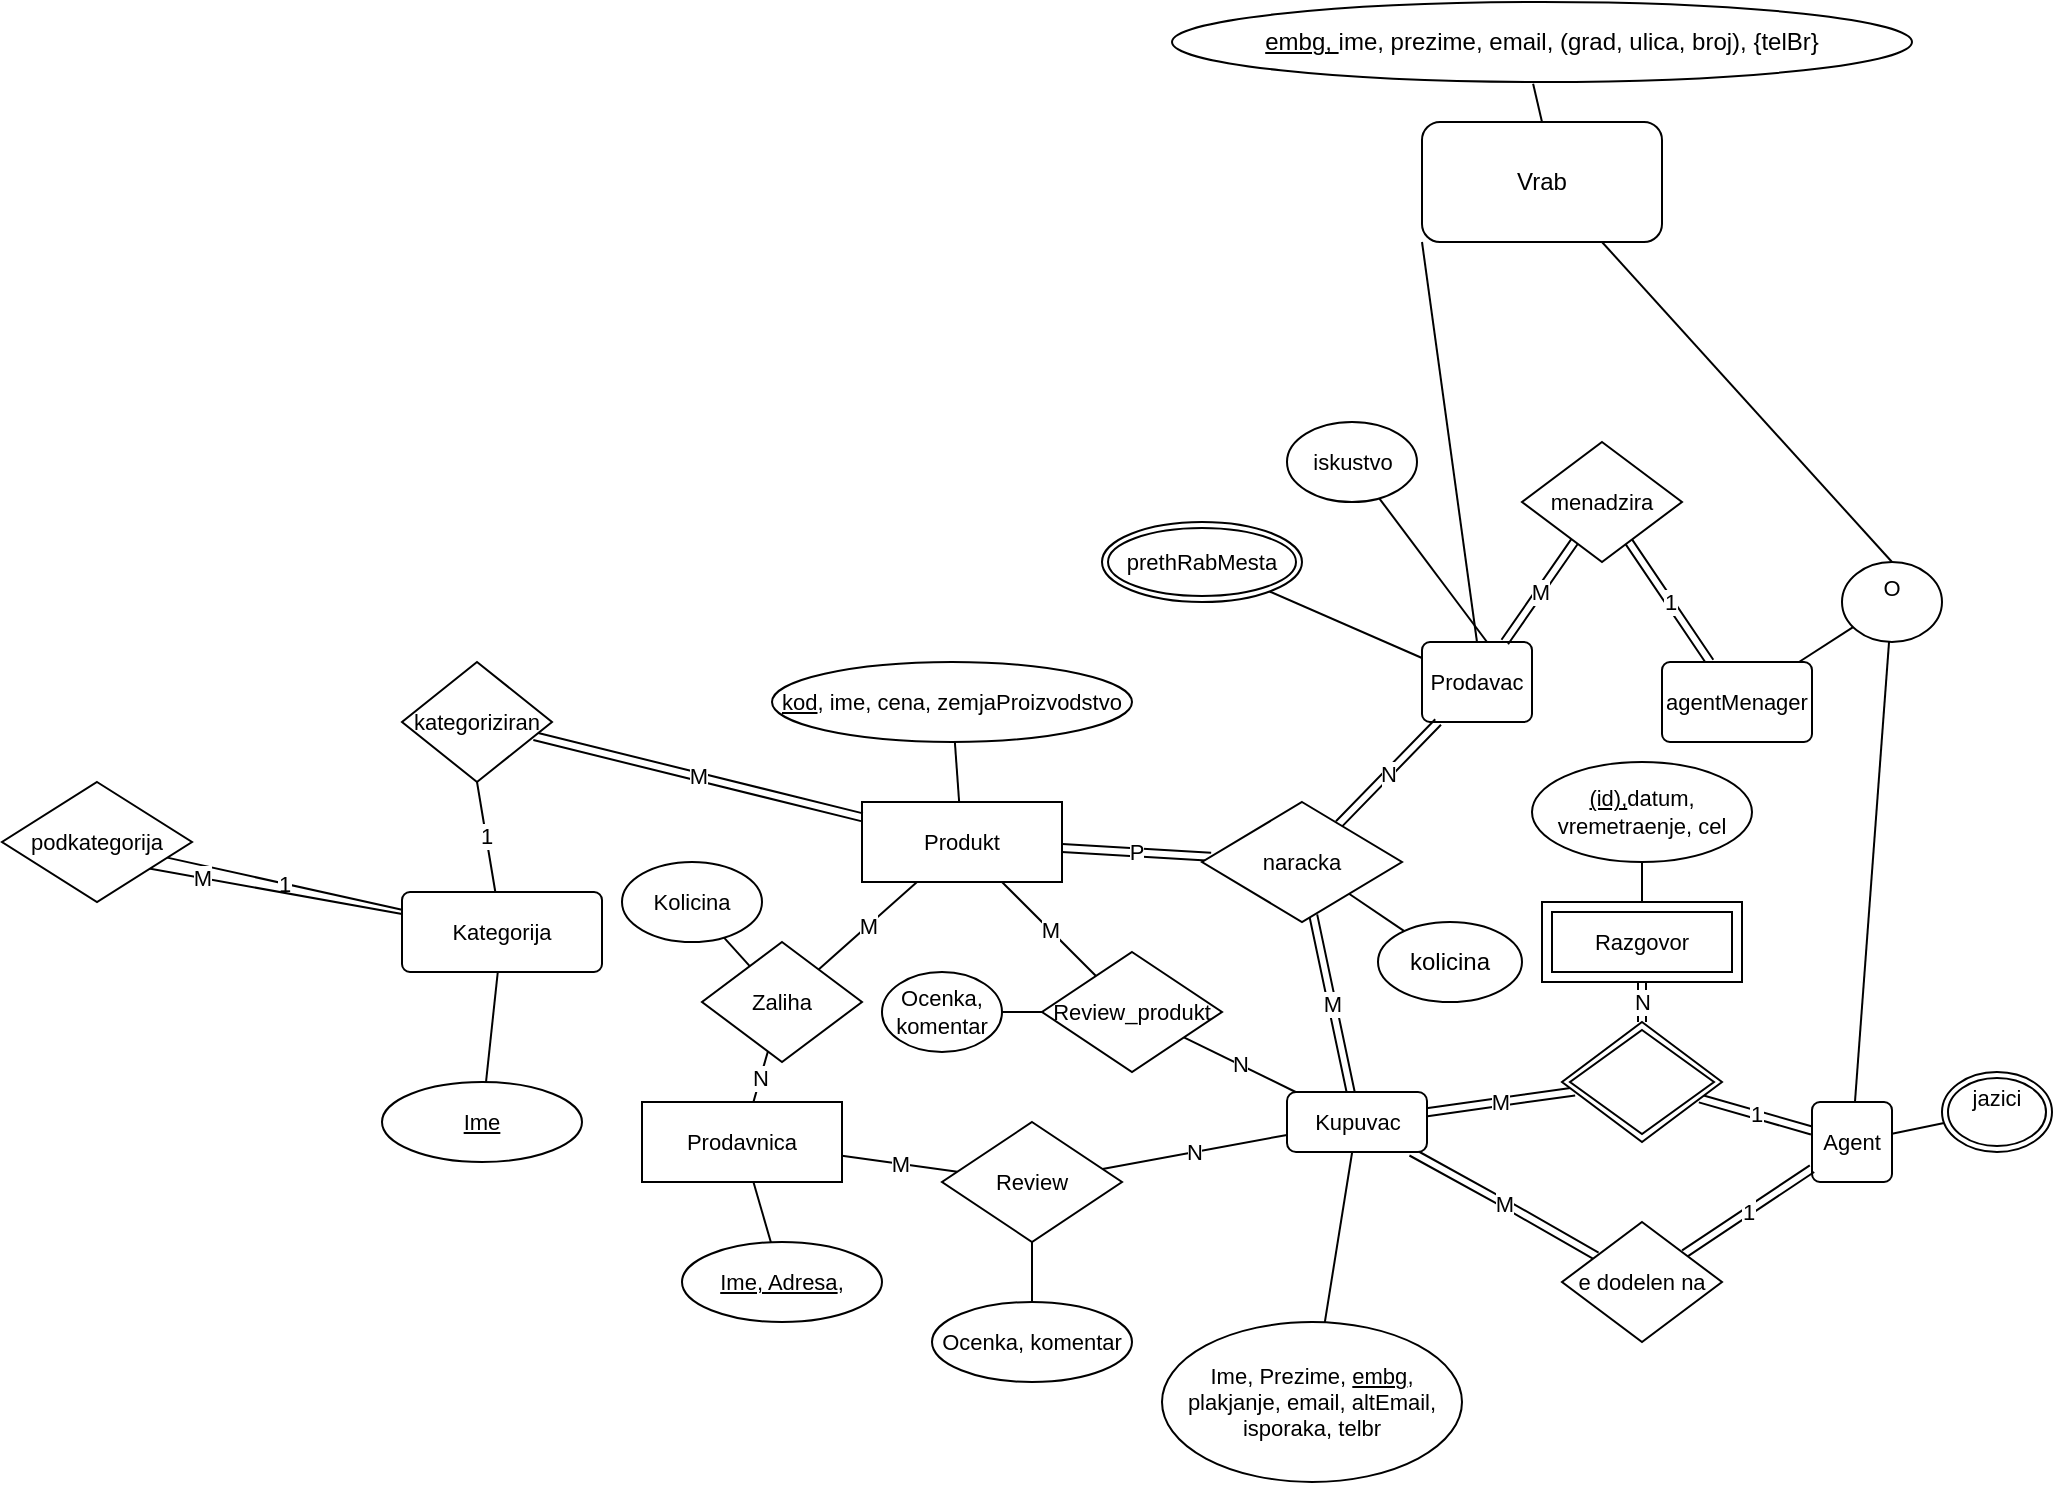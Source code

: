 <mxfile version="22.1.3" type="github">
  <diagram name="Page-1" id="mPfZ95HiW5uyjaMLNJV8">
    <mxGraphModel dx="1541" dy="781" grid="1" gridSize="10" guides="1" tooltips="1" connect="1" arrows="1" fold="1" page="1" pageScale="1" pageWidth="850" pageHeight="1100" math="0" shadow="0">
      <root>
        <mxCell id="0" />
        <mxCell id="1" parent="0" />
        <mxCell id="ai_I7JruXdx6hnsr-R0Y-1" value="Vrab" style="rounded=1;whiteSpace=wrap;html=1;" parent="1" vertex="1">
          <mxGeometry x="300" y="150" width="120" height="60" as="geometry" />
        </mxCell>
        <mxCell id="ai_I7JruXdx6hnsr-R0Y-19" value=" &lt;u&gt;embg, &lt;/u&gt;ime, prezime, email, (grad, ulica, broj), {telBr}" style="ellipse;whiteSpace=wrap;html=1;align=center;" parent="1" vertex="1">
          <mxGeometry x="175" y="90" width="370" height="40" as="geometry" />
        </mxCell>
        <mxCell id="ai_I7JruXdx6hnsr-R0Y-20" style="rounded=0;orthogonalLoop=1;jettySize=auto;html=1;exitX=0.5;exitY=0;exitDx=0;exitDy=0;entryX=0.488;entryY=1.021;entryDx=0;entryDy=0;entryPerimeter=0;endArrow=none;endFill=0;" parent="1" source="ai_I7JruXdx6hnsr-R0Y-1" target="ai_I7JruXdx6hnsr-R0Y-19" edge="1">
          <mxGeometry relative="1" as="geometry" />
        </mxCell>
        <mxCell id="ai_I7JruXdx6hnsr-R0Y-21" value="" style="endArrow=none;html=1;rounded=0;labelBackgroundColor=default;strokeColor=default;align=center;verticalAlign=middle;fontFamily=Helvetica;fontSize=11;fontColor=default;shape=connector;entryX=0;entryY=1;entryDx=0;entryDy=0;exitX=0.5;exitY=0;exitDx=0;exitDy=0;" parent="1" source="ai_I7JruXdx6hnsr-R0Y-29" target="ai_I7JruXdx6hnsr-R0Y-1" edge="1">
          <mxGeometry width="50" height="50" relative="1" as="geometry">
            <mxPoint x="250" y="260" as="sourcePoint" />
            <mxPoint x="280" y="240" as="targetPoint" />
          </mxGeometry>
        </mxCell>
        <mxCell id="ai_I7JruXdx6hnsr-R0Y-22" value="" style="endArrow=none;html=1;rounded=0;labelBackgroundColor=default;strokeColor=default;align=center;verticalAlign=middle;fontFamily=Helvetica;fontSize=11;fontColor=default;shape=connector;entryX=0.75;entryY=1;entryDx=0;entryDy=0;exitX=0.5;exitY=0;exitDx=0;exitDy=0;" parent="1" source="ai_I7JruXdx6hnsr-R0Y-23" target="ai_I7JruXdx6hnsr-R0Y-1" edge="1">
          <mxGeometry width="50" height="50" relative="1" as="geometry">
            <mxPoint x="390" y="250" as="sourcePoint" />
            <mxPoint x="420" y="240" as="targetPoint" />
          </mxGeometry>
        </mxCell>
        <mxCell id="ai_I7JruXdx6hnsr-R0Y-26" style="edgeStyle=none;shape=connector;rounded=0;orthogonalLoop=1;jettySize=auto;html=1;labelBackgroundColor=default;strokeColor=default;align=center;verticalAlign=middle;fontFamily=Helvetica;fontSize=11;fontColor=default;endArrow=none;endFill=0;" parent="1" source="ai_I7JruXdx6hnsr-R0Y-23" target="ai_I7JruXdx6hnsr-R0Y-25" edge="1">
          <mxGeometry relative="1" as="geometry" />
        </mxCell>
        <mxCell id="ai_I7JruXdx6hnsr-R0Y-28" style="edgeStyle=none;shape=connector;rounded=0;orthogonalLoop=1;jettySize=auto;html=1;labelBackgroundColor=default;strokeColor=default;align=center;verticalAlign=middle;fontFamily=Helvetica;fontSize=11;fontColor=default;endArrow=none;endFill=0;" parent="1" source="ai_I7JruXdx6hnsr-R0Y-23" target="ai_I7JruXdx6hnsr-R0Y-27" edge="1">
          <mxGeometry relative="1" as="geometry">
            <mxPoint x="330" y="340" as="targetPoint" />
          </mxGeometry>
        </mxCell>
        <mxCell id="ai_I7JruXdx6hnsr-R0Y-23" value="&lt;div&gt;O&lt;/div&gt;&lt;div&gt;&lt;br&gt;&lt;/div&gt;" style="ellipse;whiteSpace=wrap;html=1;fontFamily=Helvetica;fontSize=11;fontColor=default;" parent="1" vertex="1">
          <mxGeometry x="510" y="370" width="50" height="40" as="geometry" />
        </mxCell>
        <mxCell id="ai_I7JruXdx6hnsr-R0Y-37" style="edgeStyle=none;shape=connector;rounded=0;orthogonalLoop=1;jettySize=auto;html=1;labelBackgroundColor=default;strokeColor=default;align=center;verticalAlign=middle;fontFamily=Helvetica;fontSize=11;fontColor=default;endArrow=none;endFill=0;" parent="1" source="ai_I7JruXdx6hnsr-R0Y-25" target="ai_I7JruXdx6hnsr-R0Y-36" edge="1">
          <mxGeometry relative="1" as="geometry" />
        </mxCell>
        <mxCell id="ai_I7JruXdx6hnsr-R0Y-77" value="1" style="edgeStyle=none;shape=link;rounded=0;orthogonalLoop=1;jettySize=auto;html=1;labelBackgroundColor=default;strokeColor=default;align=center;verticalAlign=middle;fontFamily=Helvetica;fontSize=11;fontColor=default;endArrow=none;endFill=0;" parent="1" source="ai_I7JruXdx6hnsr-R0Y-25" target="ai_I7JruXdx6hnsr-R0Y-76" edge="1">
          <mxGeometry relative="1" as="geometry" />
        </mxCell>
        <mxCell id="ai_I7JruXdx6hnsr-R0Y-25" value="Agent" style="rounded=1;arcSize=10;whiteSpace=wrap;html=1;align=center;fontFamily=Helvetica;fontSize=11;fontColor=default;" parent="1" vertex="1">
          <mxGeometry x="495" y="640" width="40" height="40" as="geometry" />
        </mxCell>
        <mxCell id="ai_I7JruXdx6hnsr-R0Y-40" value="1" style="edgeStyle=none;shape=link;rounded=0;orthogonalLoop=1;jettySize=auto;html=1;labelBackgroundColor=default;strokeColor=default;align=center;verticalAlign=middle;fontFamily=Helvetica;fontSize=11;fontColor=default;endArrow=none;endFill=0;" parent="1" source="ai_I7JruXdx6hnsr-R0Y-27" target="ai_I7JruXdx6hnsr-R0Y-39" edge="1">
          <mxGeometry relative="1" as="geometry" />
        </mxCell>
        <mxCell id="ai_I7JruXdx6hnsr-R0Y-27" value="agentMenager" style="rounded=1;arcSize=10;whiteSpace=wrap;html=1;align=center;fontFamily=Helvetica;fontSize=11;fontColor=default;" parent="1" vertex="1">
          <mxGeometry x="420" y="420" width="75" height="40" as="geometry" />
        </mxCell>
        <mxCell id="ai_I7JruXdx6hnsr-R0Y-31" style="edgeStyle=none;shape=connector;rounded=0;orthogonalLoop=1;jettySize=auto;html=1;labelBackgroundColor=default;strokeColor=default;align=center;verticalAlign=middle;fontFamily=Helvetica;fontSize=11;fontColor=default;endArrow=none;endFill=0;" parent="1" target="ai_I7JruXdx6hnsr-R0Y-30" edge="1">
          <mxGeometry relative="1" as="geometry">
            <mxPoint x="340" y="420" as="sourcePoint" />
          </mxGeometry>
        </mxCell>
        <mxCell id="ai_I7JruXdx6hnsr-R0Y-34" style="edgeStyle=none;shape=connector;rounded=0;orthogonalLoop=1;jettySize=auto;html=1;labelBackgroundColor=default;strokeColor=default;align=center;verticalAlign=middle;fontFamily=Helvetica;fontSize=11;fontColor=default;endArrow=none;endFill=0;" parent="1" source="ai_I7JruXdx6hnsr-R0Y-29" target="ai_I7JruXdx6hnsr-R0Y-33" edge="1">
          <mxGeometry relative="1" as="geometry" />
        </mxCell>
        <mxCell id="ai_I7JruXdx6hnsr-R0Y-29" value="Prodavac" style="rounded=1;arcSize=10;whiteSpace=wrap;html=1;align=center;fontFamily=Helvetica;fontSize=11;fontColor=default;" parent="1" vertex="1">
          <mxGeometry x="300" y="410" width="55" height="40" as="geometry" />
        </mxCell>
        <mxCell id="ai_I7JruXdx6hnsr-R0Y-30" value="iskustvo" style="ellipse;whiteSpace=wrap;html=1;align=center;fontFamily=Helvetica;fontSize=11;fontColor=default;" parent="1" vertex="1">
          <mxGeometry x="232.5" y="300" width="65" height="40" as="geometry" />
        </mxCell>
        <mxCell id="ai_I7JruXdx6hnsr-R0Y-33" value="prethRabMesta" style="ellipse;shape=doubleEllipse;margin=3;whiteSpace=wrap;html=1;align=center;fontFamily=Helvetica;fontSize=11;fontColor=default;" parent="1" vertex="1">
          <mxGeometry x="140" y="350" width="100" height="40" as="geometry" />
        </mxCell>
        <mxCell id="ai_I7JruXdx6hnsr-R0Y-36" value="&lt;div&gt;jazici&lt;/div&gt;&lt;div&gt;&lt;br&gt;&lt;/div&gt;" style="ellipse;shape=doubleEllipse;margin=3;whiteSpace=wrap;html=1;align=center;fontFamily=Helvetica;fontSize=11;fontColor=default;" parent="1" vertex="1">
          <mxGeometry x="560" y="625" width="55" height="40" as="geometry" />
        </mxCell>
        <mxCell id="ai_I7JruXdx6hnsr-R0Y-39" value="menadzira" style="shape=rhombus;perimeter=rhombusPerimeter;whiteSpace=wrap;html=1;align=center;fontFamily=Helvetica;fontSize=11;fontColor=default;" parent="1" vertex="1">
          <mxGeometry x="350" y="310" width="80" height="60" as="geometry" />
        </mxCell>
        <mxCell id="ai_I7JruXdx6hnsr-R0Y-41" value="M" style="edgeStyle=none;shape=link;rounded=0;orthogonalLoop=1;jettySize=auto;html=1;labelBackgroundColor=default;strokeColor=default;align=center;verticalAlign=middle;fontFamily=Helvetica;fontSize=11;fontColor=default;endArrow=none;endFill=0;" parent="1" source="ai_I7JruXdx6hnsr-R0Y-29" target="ai_I7JruXdx6hnsr-R0Y-39" edge="1">
          <mxGeometry relative="1" as="geometry" />
        </mxCell>
        <mxCell id="ai_I7JruXdx6hnsr-R0Y-44" style="edgeStyle=none;shape=connector;rounded=0;orthogonalLoop=1;jettySize=auto;html=1;labelBackgroundColor=default;strokeColor=default;align=center;verticalAlign=middle;fontFamily=Helvetica;fontSize=11;fontColor=default;endArrow=none;endFill=0;" parent="1" source="ai_I7JruXdx6hnsr-R0Y-42" target="ai_I7JruXdx6hnsr-R0Y-43" edge="1">
          <mxGeometry relative="1" as="geometry" />
        </mxCell>
        <mxCell id="ai_I7JruXdx6hnsr-R0Y-54" value="M" style="edgeStyle=none;rounded=0;orthogonalLoop=1;jettySize=auto;html=1;labelBackgroundColor=default;strokeColor=default;align=center;verticalAlign=middle;fontFamily=Helvetica;fontSize=11;fontColor=default;endArrow=none;endFill=0;" parent="1" source="ai_I7JruXdx6hnsr-R0Y-42" target="ai_I7JruXdx6hnsr-R0Y-50" edge="1">
          <mxGeometry relative="1" as="geometry" />
        </mxCell>
        <mxCell id="ai_I7JruXdx6hnsr-R0Y-42" value="&lt;div&gt;Produkt&lt;/div&gt;" style="whiteSpace=wrap;html=1;align=center;fontFamily=Helvetica;fontSize=11;fontColor=default;" parent="1" vertex="1">
          <mxGeometry x="20" y="490" width="100" height="40" as="geometry" />
        </mxCell>
        <mxCell id="ai_I7JruXdx6hnsr-R0Y-43" value="&lt;u&gt;kod&lt;/u&gt;, ime, cena, zemjaProizvodstvo" style="ellipse;whiteSpace=wrap;html=1;align=center;fontFamily=Helvetica;fontSize=11;fontColor=default;" parent="1" vertex="1">
          <mxGeometry x="-25" y="420" width="180" height="40" as="geometry" />
        </mxCell>
        <mxCell id="ai_I7JruXdx6hnsr-R0Y-53" value="N" style="edgeStyle=none;shape=connector;rounded=0;orthogonalLoop=1;jettySize=auto;html=1;labelBackgroundColor=default;strokeColor=default;align=center;verticalAlign=middle;fontFamily=Helvetica;fontSize=11;fontColor=default;endArrow=none;endFill=0;" parent="1" source="ai_I7JruXdx6hnsr-R0Y-45" target="ai_I7JruXdx6hnsr-R0Y-50" edge="1">
          <mxGeometry relative="1" as="geometry" />
        </mxCell>
        <mxCell id="ai_I7JruXdx6hnsr-R0Y-92" value="M" style="edgeStyle=none;shape=connector;rounded=0;orthogonalLoop=1;jettySize=auto;html=1;labelBackgroundColor=default;strokeColor=default;align=center;verticalAlign=middle;fontFamily=Helvetica;fontSize=11;fontColor=default;endArrow=none;endFill=0;" parent="1" source="ai_I7JruXdx6hnsr-R0Y-45" target="ai_I7JruXdx6hnsr-R0Y-87" edge="1">
          <mxGeometry relative="1" as="geometry" />
        </mxCell>
        <mxCell id="ai_I7JruXdx6hnsr-R0Y-45" value="Prodavnica" style="whiteSpace=wrap;html=1;align=center;fontFamily=Helvetica;fontSize=11;fontColor=default;" parent="1" vertex="1">
          <mxGeometry x="-90" y="640" width="100" height="40" as="geometry" />
        </mxCell>
        <mxCell id="ai_I7JruXdx6hnsr-R0Y-48" style="edgeStyle=none;shape=connector;rounded=0;orthogonalLoop=1;jettySize=auto;html=1;labelBackgroundColor=default;strokeColor=default;align=center;verticalAlign=middle;fontFamily=Helvetica;fontSize=11;fontColor=default;endArrow=none;endFill=0;" parent="1" source="ai_I7JruXdx6hnsr-R0Y-46" target="ai_I7JruXdx6hnsr-R0Y-45" edge="1">
          <mxGeometry relative="1" as="geometry" />
        </mxCell>
        <mxCell id="ai_I7JruXdx6hnsr-R0Y-46" value="&lt;u&gt;Ime, Adresa&lt;/u&gt;, " style="ellipse;whiteSpace=wrap;html=1;align=center;fontFamily=Helvetica;fontSize=11;fontColor=default;" parent="1" vertex="1">
          <mxGeometry x="-70" y="710" width="100" height="40" as="geometry" />
        </mxCell>
        <mxCell id="ai_I7JruXdx6hnsr-R0Y-52" style="edgeStyle=none;shape=connector;rounded=0;orthogonalLoop=1;jettySize=auto;html=1;labelBackgroundColor=default;strokeColor=default;align=center;verticalAlign=middle;fontFamily=Helvetica;fontSize=11;fontColor=default;endArrow=none;endFill=0;" parent="1" source="ai_I7JruXdx6hnsr-R0Y-50" target="ai_I7JruXdx6hnsr-R0Y-51" edge="1">
          <mxGeometry relative="1" as="geometry" />
        </mxCell>
        <mxCell id="ai_I7JruXdx6hnsr-R0Y-50" value="Zaliha" style="shape=rhombus;perimeter=rhombusPerimeter;whiteSpace=wrap;html=1;align=center;fontFamily=Helvetica;fontSize=11;fontColor=default;" parent="1" vertex="1">
          <mxGeometry x="-60" y="560" width="80" height="60" as="geometry" />
        </mxCell>
        <mxCell id="ai_I7JruXdx6hnsr-R0Y-51" value="Kolicina" style="ellipse;whiteSpace=wrap;html=1;align=center;fontFamily=Helvetica;fontSize=11;fontColor=default;" parent="1" vertex="1">
          <mxGeometry x="-100" y="520" width="70" height="40" as="geometry" />
        </mxCell>
        <mxCell id="ai_I7JruXdx6hnsr-R0Y-60" value="1" style="edgeStyle=none;shape=connector;rounded=0;orthogonalLoop=1;jettySize=auto;html=1;labelBackgroundColor=default;strokeColor=default;align=center;verticalAlign=middle;fontFamily=Helvetica;fontSize=11;fontColor=default;endArrow=none;endFill=0;" parent="1" source="ai_I7JruXdx6hnsr-R0Y-55" target="ai_I7JruXdx6hnsr-R0Y-59" edge="1">
          <mxGeometry relative="1" as="geometry" />
        </mxCell>
        <mxCell id="ai_I7JruXdx6hnsr-R0Y-55" value="Kategorija" style="rounded=1;arcSize=10;whiteSpace=wrap;html=1;align=center;fontFamily=Helvetica;fontSize=11;fontColor=default;" parent="1" vertex="1">
          <mxGeometry x="-210" y="535" width="100" height="40" as="geometry" />
        </mxCell>
        <mxCell id="ai_I7JruXdx6hnsr-R0Y-56" value="&lt;u&gt;Ime&lt;/u&gt;" style="ellipse;whiteSpace=wrap;html=1;align=center;fontFamily=Helvetica;fontSize=11;fontColor=default;" parent="1" vertex="1">
          <mxGeometry x="-220" y="630" width="100" height="40" as="geometry" />
        </mxCell>
        <mxCell id="ai_I7JruXdx6hnsr-R0Y-57" style="edgeStyle=none;shape=connector;rounded=0;orthogonalLoop=1;jettySize=auto;html=1;labelBackgroundColor=default;strokeColor=default;align=center;verticalAlign=middle;fontFamily=Helvetica;fontSize=11;fontColor=default;endArrow=none;endFill=0;" parent="1" source="ai_I7JruXdx6hnsr-R0Y-56" target="ai_I7JruXdx6hnsr-R0Y-55" edge="1">
          <mxGeometry relative="1" as="geometry" />
        </mxCell>
        <mxCell id="ai_I7JruXdx6hnsr-R0Y-61" value="M" style="edgeStyle=none;shape=connector;rounded=0;orthogonalLoop=1;jettySize=auto;html=1;exitX=0;exitY=0.5;exitDx=0;exitDy=0;labelBackgroundColor=default;strokeColor=default;align=center;verticalAlign=middle;fontFamily=Helvetica;fontSize=11;fontColor=default;endArrow=none;endFill=0;" parent="1" source="ai_I7JruXdx6hnsr-R0Y-59" target="ai_I7JruXdx6hnsr-R0Y-55" edge="1">
          <mxGeometry relative="1" as="geometry" />
        </mxCell>
        <mxCell id="ai_I7JruXdx6hnsr-R0Y-59" value="podkategorija" style="shape=rhombus;perimeter=rhombusPerimeter;whiteSpace=wrap;html=1;align=center;fontFamily=Helvetica;fontSize=11;fontColor=default;" parent="1" vertex="1">
          <mxGeometry x="-410" y="480" width="95" height="60" as="geometry" />
        </mxCell>
        <mxCell id="ai_I7JruXdx6hnsr-R0Y-63" value="1" style="edgeStyle=none;rounded=0;orthogonalLoop=1;jettySize=auto;html=1;exitX=0.5;exitY=1;exitDx=0;exitDy=0;labelBackgroundColor=default;strokeColor=default;align=center;verticalAlign=middle;fontFamily=Helvetica;fontSize=11;fontColor=default;endArrow=none;endFill=0;" parent="1" source="ai_I7JruXdx6hnsr-R0Y-62" target="ai_I7JruXdx6hnsr-R0Y-55" edge="1">
          <mxGeometry x="-0.009" relative="1" as="geometry">
            <mxPoint as="offset" />
          </mxGeometry>
        </mxCell>
        <mxCell id="ai_I7JruXdx6hnsr-R0Y-64" value="M" style="edgeStyle=none;shape=link;rounded=0;orthogonalLoop=1;jettySize=auto;html=1;labelBackgroundColor=default;strokeColor=default;align=center;verticalAlign=middle;fontFamily=Helvetica;fontSize=11;fontColor=default;endArrow=none;endFill=0;" parent="1" source="ai_I7JruXdx6hnsr-R0Y-62" target="ai_I7JruXdx6hnsr-R0Y-42" edge="1">
          <mxGeometry relative="1" as="geometry" />
        </mxCell>
        <mxCell id="ai_I7JruXdx6hnsr-R0Y-62" value="kategoriziran" style="shape=rhombus;perimeter=rhombusPerimeter;whiteSpace=wrap;html=1;align=center;fontFamily=Helvetica;fontSize=11;fontColor=default;" parent="1" vertex="1">
          <mxGeometry x="-210" y="420" width="75" height="60" as="geometry" />
        </mxCell>
        <mxCell id="ai_I7JruXdx6hnsr-R0Y-65" style="edgeStyle=none;shape=connector;rounded=0;orthogonalLoop=1;jettySize=auto;html=1;exitX=1;exitY=0.5;exitDx=0;exitDy=0;labelBackgroundColor=default;strokeColor=default;align=center;verticalAlign=middle;fontFamily=Helvetica;fontSize=11;fontColor=default;endArrow=none;endFill=0;" parent="1" source="ai_I7JruXdx6hnsr-R0Y-62" target="ai_I7JruXdx6hnsr-R0Y-62" edge="1">
          <mxGeometry relative="1" as="geometry" />
        </mxCell>
        <mxCell id="ai_I7JruXdx6hnsr-R0Y-69" style="edgeStyle=none;shape=connector;rounded=0;orthogonalLoop=1;jettySize=auto;html=1;labelBackgroundColor=default;strokeColor=default;align=center;verticalAlign=middle;fontFamily=Helvetica;fontSize=11;fontColor=default;endArrow=none;endFill=0;" parent="1" source="ai_I7JruXdx6hnsr-R0Y-67" target="ai_I7JruXdx6hnsr-R0Y-68" edge="1">
          <mxGeometry relative="1" as="geometry" />
        </mxCell>
        <mxCell id="ai_I7JruXdx6hnsr-R0Y-100" value="M" style="edgeStyle=none;shape=link;rounded=0;orthogonalLoop=1;jettySize=auto;html=1;labelBackgroundColor=default;strokeColor=default;align=center;verticalAlign=middle;fontFamily=Helvetica;fontSize=11;fontColor=default;endArrow=none;endFill=0;" parent="1" source="ai_I7JruXdx6hnsr-R0Y-67" target="ai_I7JruXdx6hnsr-R0Y-99" edge="1">
          <mxGeometry relative="1" as="geometry">
            <Array as="points">
              <mxPoint x="340" y="690" />
            </Array>
          </mxGeometry>
        </mxCell>
        <mxCell id="ai_I7JruXdx6hnsr-R0Y-67" value="Kupuvac" style="rounded=1;whiteSpace=wrap;html=1;fontFamily=Helvetica;fontSize=11;fontColor=default;" parent="1" vertex="1">
          <mxGeometry x="232.5" y="635" width="70" height="30" as="geometry" />
        </mxCell>
        <mxCell id="ai_I7JruXdx6hnsr-R0Y-68" value="Ime, Prezime, &lt;u&gt;embg&lt;/u&gt;, plakjanje, email, altEmail, isporaka, telbr" style="ellipse;whiteSpace=wrap;html=1;align=center;fontFamily=Helvetica;fontSize=11;fontColor=default;" parent="1" vertex="1">
          <mxGeometry x="170" y="750" width="150" height="80" as="geometry" />
        </mxCell>
        <mxCell id="ai_I7JruXdx6hnsr-R0Y-73" value="N" style="edgeStyle=none;shape=link;rounded=0;orthogonalLoop=1;jettySize=auto;html=1;labelBackgroundColor=default;strokeColor=default;align=center;verticalAlign=middle;fontFamily=Helvetica;fontSize=11;fontColor=default;endArrow=none;endFill=0;" parent="1" source="ai_I7JruXdx6hnsr-R0Y-72" target="ai_I7JruXdx6hnsr-R0Y-29" edge="1">
          <mxGeometry relative="1" as="geometry" />
        </mxCell>
        <mxCell id="ai_I7JruXdx6hnsr-R0Y-74" value="P" style="edgeStyle=none;shape=link;rounded=0;orthogonalLoop=1;jettySize=auto;html=1;labelBackgroundColor=default;strokeColor=default;align=center;verticalAlign=middle;fontFamily=Helvetica;fontSize=11;fontColor=default;endArrow=none;endFill=0;" parent="1" source="ai_I7JruXdx6hnsr-R0Y-72" target="ai_I7JruXdx6hnsr-R0Y-42" edge="1">
          <mxGeometry relative="1" as="geometry" />
        </mxCell>
        <mxCell id="ai_I7JruXdx6hnsr-R0Y-75" value="M" style="edgeStyle=none;shape=link;rounded=0;orthogonalLoop=1;jettySize=auto;html=1;labelBackgroundColor=default;strokeColor=default;align=center;verticalAlign=middle;fontFamily=Helvetica;fontSize=11;fontColor=default;endArrow=none;endFill=0;" parent="1" source="ai_I7JruXdx6hnsr-R0Y-72" target="ai_I7JruXdx6hnsr-R0Y-67" edge="1">
          <mxGeometry relative="1" as="geometry" />
        </mxCell>
        <mxCell id="ai_I7JruXdx6hnsr-R0Y-72" value="naracka" style="shape=rhombus;perimeter=rhombusPerimeter;whiteSpace=wrap;html=1;align=center;fontFamily=Helvetica;fontSize=11;fontColor=default;" parent="1" vertex="1">
          <mxGeometry x="190" y="490" width="100" height="60" as="geometry" />
        </mxCell>
        <mxCell id="ai_I7JruXdx6hnsr-R0Y-79" value="M" style="edgeStyle=none;shape=link;rounded=0;orthogonalLoop=1;jettySize=auto;html=1;labelBackgroundColor=default;strokeColor=default;align=center;verticalAlign=middle;fontFamily=Helvetica;fontSize=11;fontColor=default;endArrow=none;endFill=0;" parent="1" source="ai_I7JruXdx6hnsr-R0Y-76" target="ai_I7JruXdx6hnsr-R0Y-67" edge="1">
          <mxGeometry relative="1" as="geometry" />
        </mxCell>
        <mxCell id="ai_I7JruXdx6hnsr-R0Y-76" value="" style="shape=rhombus;perimeter=rhombusPerimeter;whiteSpace=wrap;html=1;align=center;fontFamily=Helvetica;fontSize=11;fontColor=default;double=1;" parent="1" vertex="1">
          <mxGeometry x="370" y="600" width="80" height="60" as="geometry" />
        </mxCell>
        <mxCell id="ai_I7JruXdx6hnsr-R0Y-84" value="N" style="edgeStyle=none;shape=link;rounded=0;orthogonalLoop=1;jettySize=auto;html=1;labelBackgroundColor=default;strokeColor=default;align=center;verticalAlign=middle;fontFamily=Helvetica;fontSize=11;fontColor=default;endArrow=none;endFill=0;" parent="1" source="ai_I7JruXdx6hnsr-R0Y-83" target="ai_I7JruXdx6hnsr-R0Y-76" edge="1">
          <mxGeometry relative="1" as="geometry" />
        </mxCell>
        <mxCell id="ai_I7JruXdx6hnsr-R0Y-83" value="Razgovor" style="shape=ext;margin=3;double=1;whiteSpace=wrap;html=1;align=center;fontFamily=Helvetica;fontSize=11;fontColor=default;" parent="1" vertex="1">
          <mxGeometry x="360" y="540" width="100" height="40" as="geometry" />
        </mxCell>
        <mxCell id="ai_I7JruXdx6hnsr-R0Y-86" style="edgeStyle=none;shape=connector;rounded=0;orthogonalLoop=1;jettySize=auto;html=1;labelBackgroundColor=default;strokeColor=default;align=center;verticalAlign=middle;fontFamily=Helvetica;fontSize=11;fontColor=default;endArrow=none;endFill=0;" parent="1" source="ai_I7JruXdx6hnsr-R0Y-85" target="ai_I7JruXdx6hnsr-R0Y-83" edge="1">
          <mxGeometry relative="1" as="geometry" />
        </mxCell>
        <mxCell id="ai_I7JruXdx6hnsr-R0Y-85" value="&lt;u&gt;(id),&lt;/u&gt;datum, vremetraenje, cel" style="ellipse;whiteSpace=wrap;html=1;align=center;fontFamily=Helvetica;fontSize=11;fontColor=default;" parent="1" vertex="1">
          <mxGeometry x="355" y="470" width="110" height="50" as="geometry" />
        </mxCell>
        <mxCell id="ai_I7JruXdx6hnsr-R0Y-90" value="N" style="edgeStyle=none;shape=connector;rounded=0;orthogonalLoop=1;jettySize=auto;html=1;labelBackgroundColor=default;strokeColor=default;align=center;verticalAlign=middle;fontFamily=Helvetica;fontSize=11;fontColor=default;endArrow=none;endFill=0;" parent="1" source="ai_I7JruXdx6hnsr-R0Y-87" target="ai_I7JruXdx6hnsr-R0Y-67" edge="1">
          <mxGeometry relative="1" as="geometry" />
        </mxCell>
        <mxCell id="ai_I7JruXdx6hnsr-R0Y-87" value="Review" style="shape=rhombus;perimeter=rhombusPerimeter;whiteSpace=wrap;html=1;align=center;fontFamily=Helvetica;fontSize=11;fontColor=default;" parent="1" vertex="1">
          <mxGeometry x="60" y="650" width="90" height="60" as="geometry" />
        </mxCell>
        <mxCell id="ai_I7JruXdx6hnsr-R0Y-91" style="edgeStyle=none;shape=connector;rounded=0;orthogonalLoop=1;jettySize=auto;html=1;labelBackgroundColor=default;strokeColor=default;align=center;verticalAlign=middle;fontFamily=Helvetica;fontSize=11;fontColor=default;endArrow=none;endFill=0;" parent="1" source="ai_I7JruXdx6hnsr-R0Y-89" target="ai_I7JruXdx6hnsr-R0Y-87" edge="1">
          <mxGeometry relative="1" as="geometry" />
        </mxCell>
        <mxCell id="ai_I7JruXdx6hnsr-R0Y-89" value="Ocenka, komentar" style="ellipse;whiteSpace=wrap;html=1;align=center;fontFamily=Helvetica;fontSize=11;fontColor=default;" parent="1" vertex="1">
          <mxGeometry x="55" y="740" width="100" height="40" as="geometry" />
        </mxCell>
        <mxCell id="ai_I7JruXdx6hnsr-R0Y-94" value="N" style="edgeStyle=none;shape=connector;rounded=0;orthogonalLoop=1;jettySize=auto;html=1;labelBackgroundColor=default;strokeColor=default;align=center;verticalAlign=middle;fontFamily=Helvetica;fontSize=11;fontColor=default;endArrow=none;endFill=0;" parent="1" source="ai_I7JruXdx6hnsr-R0Y-93" target="ai_I7JruXdx6hnsr-R0Y-67" edge="1">
          <mxGeometry relative="1" as="geometry" />
        </mxCell>
        <mxCell id="ai_I7JruXdx6hnsr-R0Y-95" value="M" style="edgeStyle=none;shape=connector;rounded=0;orthogonalLoop=1;jettySize=auto;html=1;labelBackgroundColor=default;strokeColor=default;align=center;verticalAlign=middle;fontFamily=Helvetica;fontSize=11;fontColor=default;endArrow=none;endFill=0;" parent="1" source="ai_I7JruXdx6hnsr-R0Y-93" target="ai_I7JruXdx6hnsr-R0Y-42" edge="1">
          <mxGeometry relative="1" as="geometry" />
        </mxCell>
        <mxCell id="ai_I7JruXdx6hnsr-R0Y-93" value="Review_produkt" style="shape=rhombus;perimeter=rhombusPerimeter;whiteSpace=wrap;html=1;align=center;fontFamily=Helvetica;fontSize=11;fontColor=default;" parent="1" vertex="1">
          <mxGeometry x="110" y="565" width="90" height="60" as="geometry" />
        </mxCell>
        <mxCell id="ai_I7JruXdx6hnsr-R0Y-97" style="edgeStyle=none;shape=connector;rounded=0;orthogonalLoop=1;jettySize=auto;html=1;labelBackgroundColor=default;strokeColor=default;align=center;verticalAlign=middle;fontFamily=Helvetica;fontSize=11;fontColor=default;endArrow=none;endFill=0;" parent="1" source="ai_I7JruXdx6hnsr-R0Y-96" target="ai_I7JruXdx6hnsr-R0Y-93" edge="1">
          <mxGeometry relative="1" as="geometry" />
        </mxCell>
        <mxCell id="ai_I7JruXdx6hnsr-R0Y-96" value="Ocenka, komentar" style="ellipse;whiteSpace=wrap;html=1;align=center;fontFamily=Helvetica;fontSize=11;fontColor=default;" parent="1" vertex="1">
          <mxGeometry x="30" y="575" width="60" height="40" as="geometry" />
        </mxCell>
        <mxCell id="ai_I7JruXdx6hnsr-R0Y-101" value="1" style="edgeStyle=none;shape=link;rounded=0;orthogonalLoop=1;jettySize=auto;html=1;labelBackgroundColor=default;strokeColor=default;align=center;verticalAlign=middle;fontFamily=Helvetica;fontSize=11;fontColor=default;endArrow=none;endFill=0;" parent="1" source="ai_I7JruXdx6hnsr-R0Y-99" target="ai_I7JruXdx6hnsr-R0Y-25" edge="1">
          <mxGeometry relative="1" as="geometry" />
        </mxCell>
        <mxCell id="ai_I7JruXdx6hnsr-R0Y-99" value="e dodelen na" style="shape=rhombus;perimeter=rhombusPerimeter;whiteSpace=wrap;html=1;align=center;fontFamily=Helvetica;fontSize=11;fontColor=default;" parent="1" vertex="1">
          <mxGeometry x="370" y="700" width="80" height="60" as="geometry" />
        </mxCell>
        <mxCell id="duwhf1BSSGZ6voV3VlI9-2" value="kolicina" style="ellipse;whiteSpace=wrap;html=1;align=center;" vertex="1" parent="1">
          <mxGeometry x="278" y="550" width="72" height="40" as="geometry" />
        </mxCell>
        <mxCell id="duwhf1BSSGZ6voV3VlI9-4" style="edgeStyle=none;shape=connector;rounded=0;orthogonalLoop=1;jettySize=auto;html=1;labelBackgroundColor=default;strokeColor=default;align=center;verticalAlign=middle;fontFamily=Helvetica;fontSize=11;fontColor=default;endArrow=none;endFill=0;" edge="1" parent="1" source="ai_I7JruXdx6hnsr-R0Y-72" target="duwhf1BSSGZ6voV3VlI9-2">
          <mxGeometry relative="1" as="geometry">
            <mxPoint x="310" y="428" as="sourcePoint" />
            <mxPoint x="234" y="395" as="targetPoint" />
          </mxGeometry>
        </mxCell>
      </root>
    </mxGraphModel>
  </diagram>
</mxfile>
